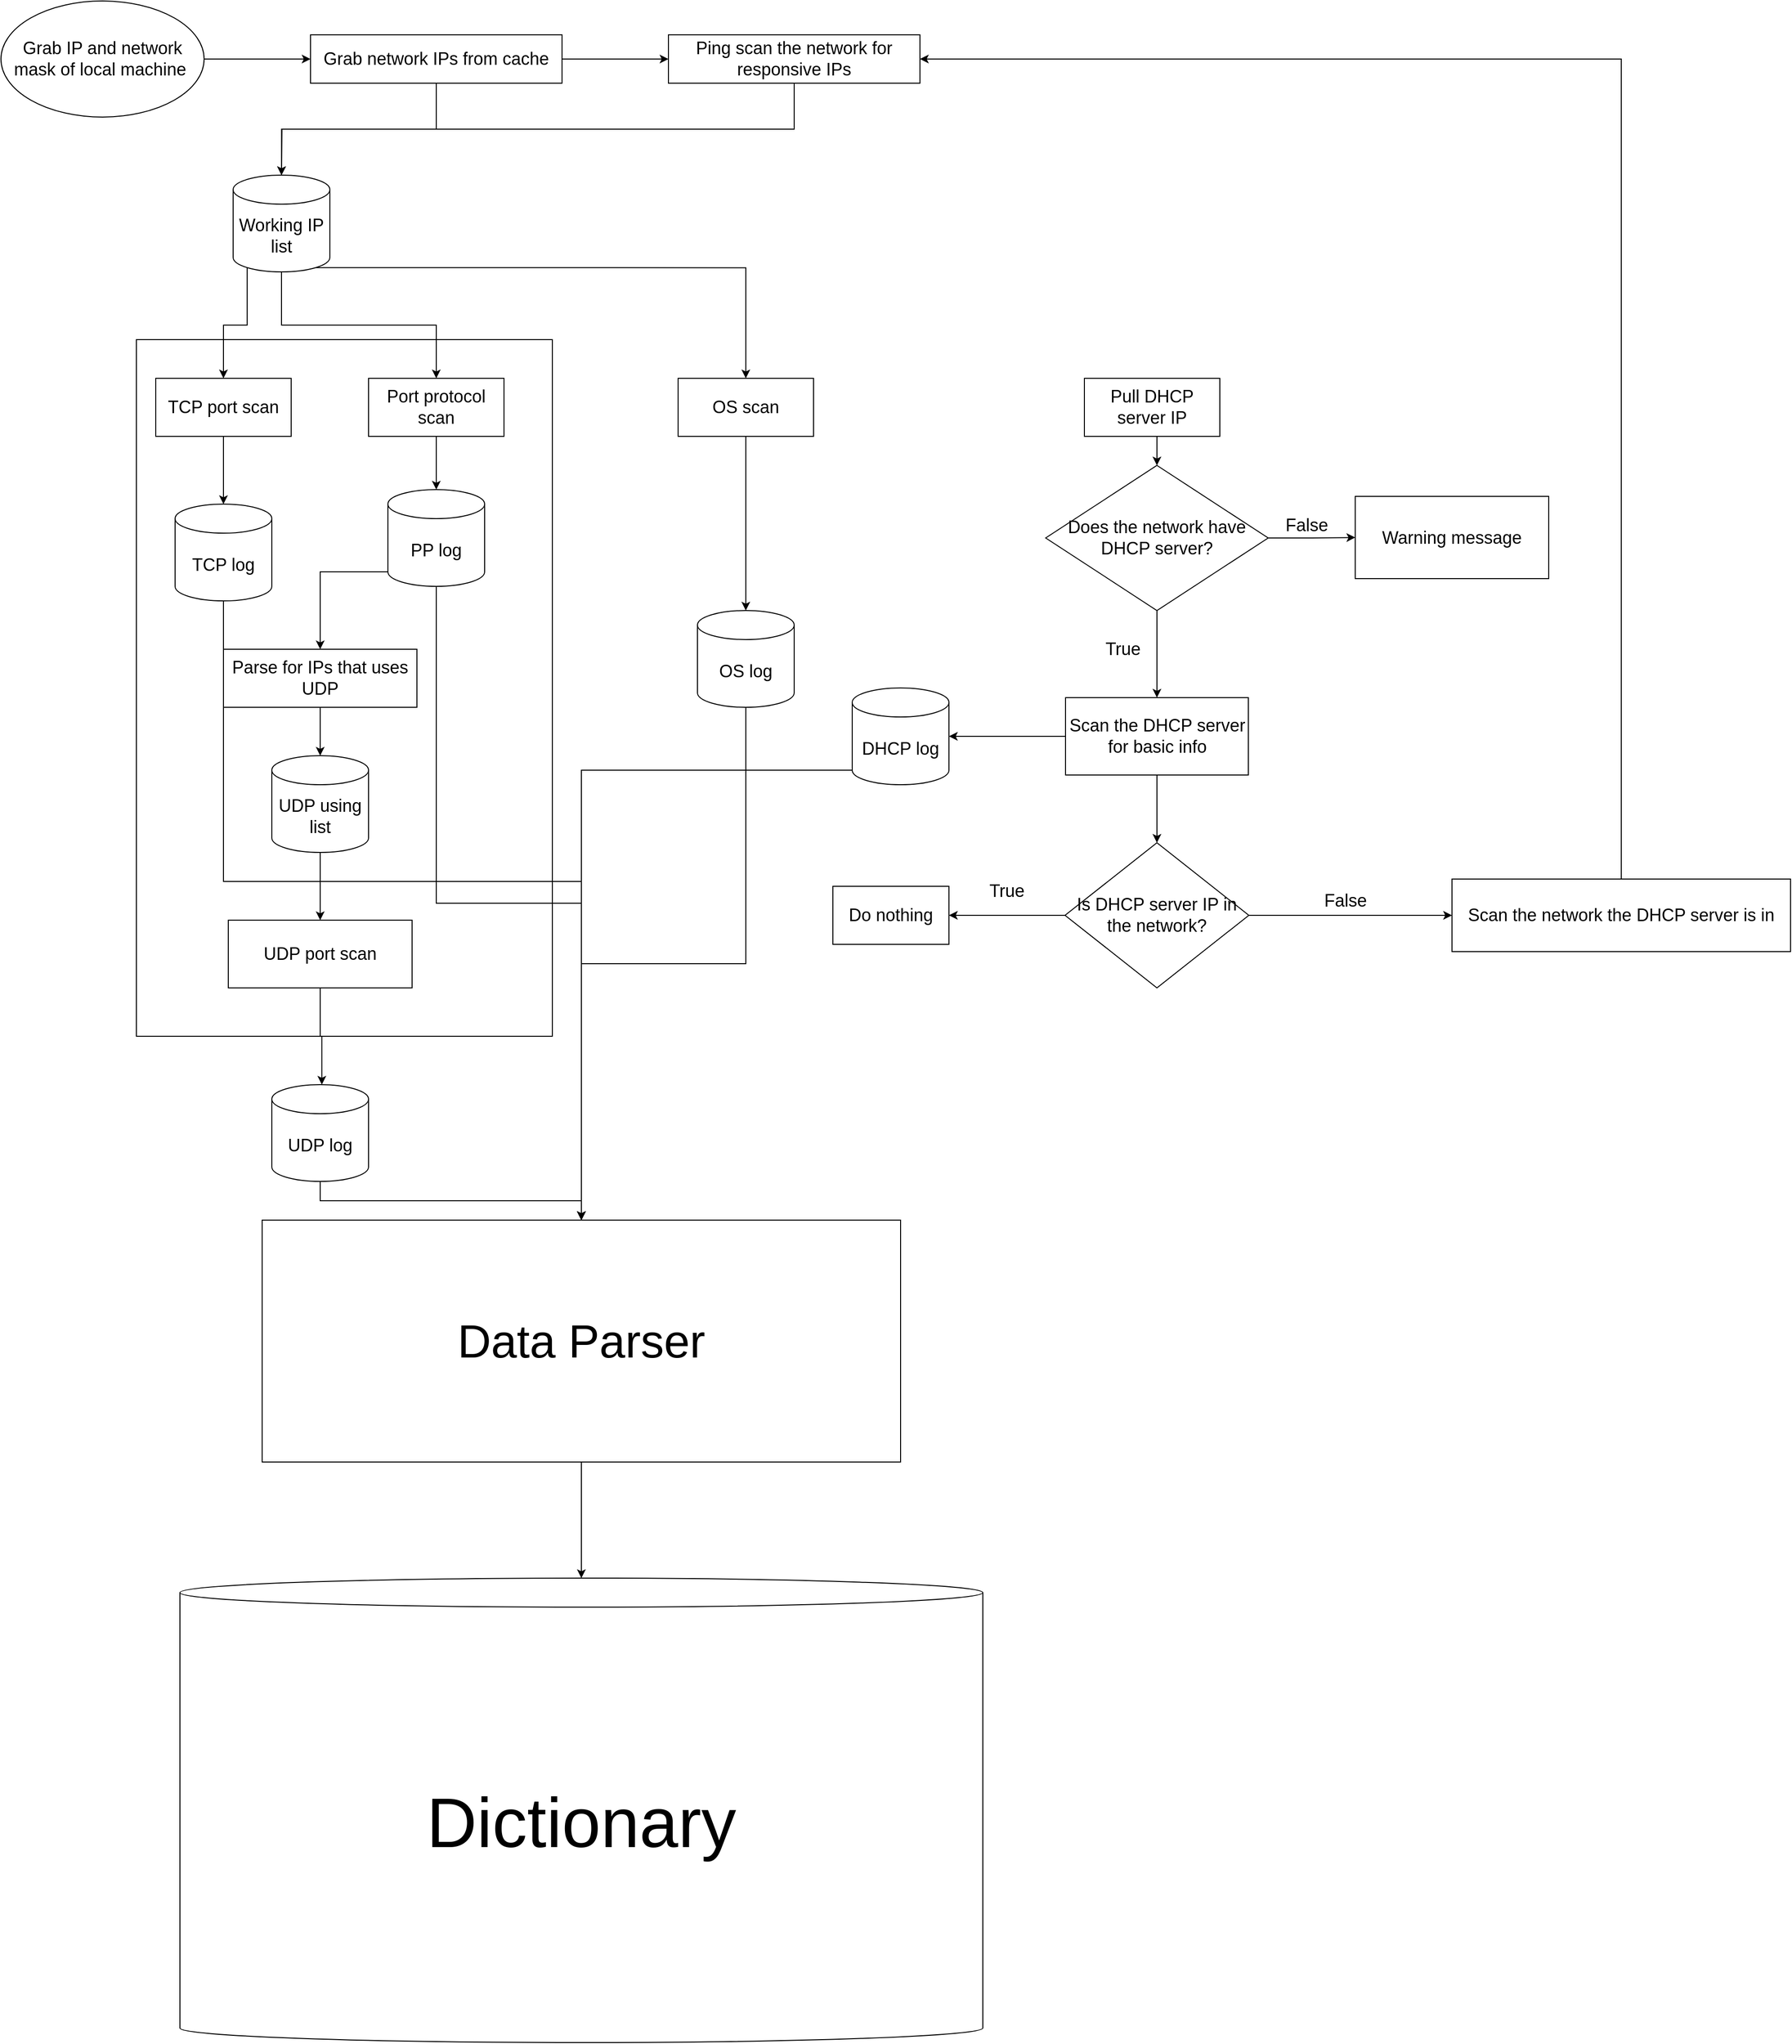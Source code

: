 <mxfile version="13.9.9" type="device"><diagram id="fcKBgYoPFcLBL658Hd3Y" name="第 1 页"><mxGraphModel dx="2528" dy="1184" grid="1" gridSize="10" guides="1" tooltips="1" connect="1" arrows="1" fold="1" page="1" pageScale="1" pageWidth="827" pageHeight="1169" math="0" shadow="0"><root><mxCell id="0"/><mxCell id="1" parent="0"/><mxCell id="c6gwGKJdJA9xKn9oDRa9-42" value="" style="rounded=0;whiteSpace=wrap;html=1;" parent="1" vertex="1"><mxGeometry x="440" y="380" width="430" height="720" as="geometry"/></mxCell><mxCell id="1AxPPNem9Uw8FBkgVJtk-5" style="edgeStyle=orthogonalEdgeStyle;rounded=0;orthogonalLoop=1;jettySize=auto;html=1;exitX=1;exitY=0.5;exitDx=0;exitDy=0;entryX=0;entryY=0.5;entryDx=0;entryDy=0;" edge="1" parent="1" source="c6gwGKJdJA9xKn9oDRa9-1" target="c6gwGKJdJA9xKn9oDRa9-5"><mxGeometry relative="1" as="geometry"/></mxCell><mxCell id="c6gwGKJdJA9xKn9oDRa9-1" value="&lt;font style=&quot;font-size: 18px&quot;&gt;Grab IP and network mask of local machine&amp;nbsp;&lt;br&gt;&lt;/font&gt;" style="ellipse;whiteSpace=wrap;html=1;" parent="1" vertex="1"><mxGeometry x="300" y="30" width="210" height="120" as="geometry"/></mxCell><mxCell id="1AxPPNem9Uw8FBkgVJtk-6" style="edgeStyle=orthogonalEdgeStyle;rounded=0;orthogonalLoop=1;jettySize=auto;html=1;exitX=0.5;exitY=1;exitDx=0;exitDy=0;" edge="1" parent="1" source="c6gwGKJdJA9xKn9oDRa9-5"><mxGeometry relative="1" as="geometry"><mxPoint x="590" y="210" as="targetPoint"/></mxGeometry></mxCell><mxCell id="1AxPPNem9Uw8FBkgVJtk-9" style="edgeStyle=orthogonalEdgeStyle;rounded=0;orthogonalLoop=1;jettySize=auto;html=1;exitX=1;exitY=0.5;exitDx=0;exitDy=0;entryX=0;entryY=0.5;entryDx=0;entryDy=0;" edge="1" parent="1" source="c6gwGKJdJA9xKn9oDRa9-5" target="c6gwGKJdJA9xKn9oDRa9-7"><mxGeometry relative="1" as="geometry"/></mxCell><mxCell id="c6gwGKJdJA9xKn9oDRa9-5" value="&lt;font style=&quot;font-size: 18px&quot;&gt;Grab network IPs from cache&lt;br&gt;&lt;/font&gt;" style="rounded=0;whiteSpace=wrap;html=1;" parent="1" vertex="1"><mxGeometry x="620" y="65" width="260" height="50" as="geometry"/></mxCell><mxCell id="c6gwGKJdJA9xKn9oDRa9-20" style="edgeStyle=orthogonalEdgeStyle;rounded=0;orthogonalLoop=1;jettySize=auto;html=1;exitX=0.145;exitY=1;exitDx=0;exitDy=-4.35;exitPerimeter=0;entryX=0.5;entryY=0;entryDx=0;entryDy=0;" parent="1" source="c6gwGKJdJA9xKn9oDRa9-11" target="c6gwGKJdJA9xKn9oDRa9-16" edge="1"><mxGeometry relative="1" as="geometry"/></mxCell><mxCell id="c6gwGKJdJA9xKn9oDRa9-21" style="edgeStyle=orthogonalEdgeStyle;rounded=0;orthogonalLoop=1;jettySize=auto;html=1;exitX=0.5;exitY=1;exitDx=0;exitDy=0;exitPerimeter=0;entryX=0.5;entryY=0;entryDx=0;entryDy=0;" parent="1" source="c6gwGKJdJA9xKn9oDRa9-11" target="c6gwGKJdJA9xKn9oDRa9-17" edge="1"><mxGeometry relative="1" as="geometry"/></mxCell><mxCell id="c6gwGKJdJA9xKn9oDRa9-22" style="edgeStyle=orthogonalEdgeStyle;rounded=0;orthogonalLoop=1;jettySize=auto;html=1;exitX=0.855;exitY=1;exitDx=0;exitDy=-4.35;exitPerimeter=0;entryX=0.5;entryY=0;entryDx=0;entryDy=0;" parent="1" source="c6gwGKJdJA9xKn9oDRa9-11" target="c6gwGKJdJA9xKn9oDRa9-18" edge="1"><mxGeometry relative="1" as="geometry"/></mxCell><mxCell id="c6gwGKJdJA9xKn9oDRa9-11" value="&lt;font style=&quot;font-size: 18px&quot;&gt;Working IP list&lt;/font&gt;" style="shape=cylinder3;whiteSpace=wrap;html=1;boundedLbl=1;backgroundOutline=1;size=15;" parent="1" vertex="1"><mxGeometry x="540" y="210" width="100" height="100" as="geometry"/></mxCell><mxCell id="c6gwGKJdJA9xKn9oDRa9-47" style="edgeStyle=orthogonalEdgeStyle;rounded=0;orthogonalLoop=1;jettySize=auto;html=1;exitX=0.5;exitY=1;exitDx=0;exitDy=0;entryX=0.5;entryY=0;entryDx=0;entryDy=0;" parent="1" source="c6gwGKJdJA9xKn9oDRa9-14" target="c6gwGKJdJA9xKn9oDRa9-46" edge="1"><mxGeometry relative="1" as="geometry"/></mxCell><mxCell id="c6gwGKJdJA9xKn9oDRa9-14" value="&lt;font style=&quot;font-size: 18px&quot;&gt;Pull DHCP server IP&lt;/font&gt;" style="rounded=0;whiteSpace=wrap;html=1;" parent="1" vertex="1"><mxGeometry x="1420" y="420" width="140" height="60" as="geometry"/></mxCell><mxCell id="c6gwGKJdJA9xKn9oDRa9-28" style="edgeStyle=orthogonalEdgeStyle;rounded=0;orthogonalLoop=1;jettySize=auto;html=1;exitX=0.5;exitY=1;exitDx=0;exitDy=0;entryX=0.5;entryY=0;entryDx=0;entryDy=0;entryPerimeter=0;" parent="1" source="c6gwGKJdJA9xKn9oDRa9-16" target="c6gwGKJdJA9xKn9oDRa9-27" edge="1"><mxGeometry relative="1" as="geometry"/></mxCell><mxCell id="c6gwGKJdJA9xKn9oDRa9-16" value="&lt;font style=&quot;font-size: 18px&quot;&gt;TCP port scan&lt;/font&gt;" style="rounded=0;whiteSpace=wrap;html=1;" parent="1" vertex="1"><mxGeometry x="460" y="420" width="140" height="60" as="geometry"/></mxCell><mxCell id="c6gwGKJdJA9xKn9oDRa9-31" style="edgeStyle=orthogonalEdgeStyle;rounded=0;orthogonalLoop=1;jettySize=auto;html=1;exitX=0.5;exitY=1;exitDx=0;exitDy=0;entryX=0.5;entryY=0;entryDx=0;entryDy=0;entryPerimeter=0;" parent="1" source="c6gwGKJdJA9xKn9oDRa9-17" target="c6gwGKJdJA9xKn9oDRa9-30" edge="1"><mxGeometry relative="1" as="geometry"/></mxCell><mxCell id="c6gwGKJdJA9xKn9oDRa9-17" value="&lt;font style=&quot;font-size: 18px&quot;&gt;Port protocol scan&lt;/font&gt;" style="rounded=0;whiteSpace=wrap;html=1;" parent="1" vertex="1"><mxGeometry x="680" y="420" width="140" height="60" as="geometry"/></mxCell><mxCell id="c6gwGKJdJA9xKn9oDRa9-44" style="edgeStyle=orthogonalEdgeStyle;rounded=0;orthogonalLoop=1;jettySize=auto;html=1;exitX=0.5;exitY=1;exitDx=0;exitDy=0;entryX=0.5;entryY=0;entryDx=0;entryDy=0;entryPerimeter=0;" parent="1" source="c6gwGKJdJA9xKn9oDRa9-18" target="c6gwGKJdJA9xKn9oDRa9-43" edge="1"><mxGeometry relative="1" as="geometry"/></mxCell><mxCell id="c6gwGKJdJA9xKn9oDRa9-18" value="&lt;span style=&quot;font-size: 18px&quot;&gt;OS scan&lt;/span&gt;" style="rounded=0;whiteSpace=wrap;html=1;" parent="1" vertex="1"><mxGeometry x="1000" y="420" width="140" height="60" as="geometry"/></mxCell><mxCell id="eOPWxwSxeP9AWmsO0sd6-3" style="edgeStyle=orthogonalEdgeStyle;rounded=0;orthogonalLoop=1;jettySize=auto;html=1;exitX=0.5;exitY=1;exitDx=0;exitDy=0;exitPerimeter=0;entryX=0.5;entryY=0;entryDx=0;entryDy=0;" parent="1" source="c6gwGKJdJA9xKn9oDRa9-27" target="eOPWxwSxeP9AWmsO0sd6-2" edge="1"><mxGeometry relative="1" as="geometry"><Array as="points"><mxPoint x="530" y="940"/><mxPoint x="900" y="940"/></Array></mxGeometry></mxCell><mxCell id="c6gwGKJdJA9xKn9oDRa9-27" value="&lt;span style=&quot;font-size: 18px&quot;&gt;TCP log&lt;/span&gt;" style="shape=cylinder3;whiteSpace=wrap;html=1;boundedLbl=1;backgroundOutline=1;size=15;" parent="1" vertex="1"><mxGeometry x="480" y="550" width="100" height="100" as="geometry"/></mxCell><mxCell id="c6gwGKJdJA9xKn9oDRa9-36" style="edgeStyle=orthogonalEdgeStyle;rounded=0;orthogonalLoop=1;jettySize=auto;html=1;exitX=0;exitY=1;exitDx=0;exitDy=-15;exitPerimeter=0;entryX=0.5;entryY=0;entryDx=0;entryDy=0;" parent="1" source="c6gwGKJdJA9xKn9oDRa9-30" target="c6gwGKJdJA9xKn9oDRa9-34" edge="1"><mxGeometry relative="1" as="geometry"/></mxCell><mxCell id="eOPWxwSxeP9AWmsO0sd6-4" style="edgeStyle=orthogonalEdgeStyle;rounded=0;orthogonalLoop=1;jettySize=auto;html=1;exitX=0.5;exitY=1;exitDx=0;exitDy=0;exitPerimeter=0;" parent="1" source="c6gwGKJdJA9xKn9oDRa9-30" target="eOPWxwSxeP9AWmsO0sd6-2" edge="1"><mxGeometry relative="1" as="geometry"/></mxCell><mxCell id="c6gwGKJdJA9xKn9oDRa9-30" value="&lt;font style=&quot;font-size: 18px&quot;&gt;PP log&lt;/font&gt;" style="shape=cylinder3;whiteSpace=wrap;html=1;boundedLbl=1;backgroundOutline=1;size=15;" parent="1" vertex="1"><mxGeometry x="700" y="535" width="100" height="100" as="geometry"/></mxCell><mxCell id="c6gwGKJdJA9xKn9oDRa9-39" style="edgeStyle=orthogonalEdgeStyle;rounded=0;orthogonalLoop=1;jettySize=auto;html=1;exitX=0.5;exitY=1;exitDx=0;exitDy=0;exitPerimeter=0;entryX=0.5;entryY=0;entryDx=0;entryDy=0;" parent="1" source="c6gwGKJdJA9xKn9oDRa9-33" target="c6gwGKJdJA9xKn9oDRa9-38" edge="1"><mxGeometry relative="1" as="geometry"/></mxCell><mxCell id="c6gwGKJdJA9xKn9oDRa9-33" value="&lt;font style=&quot;font-size: 18px&quot;&gt;UDP using list&lt;/font&gt;" style="shape=cylinder3;whiteSpace=wrap;html=1;boundedLbl=1;backgroundOutline=1;size=15;" parent="1" vertex="1"><mxGeometry x="580" y="810" width="100" height="100" as="geometry"/></mxCell><mxCell id="c6gwGKJdJA9xKn9oDRa9-37" style="edgeStyle=orthogonalEdgeStyle;rounded=0;orthogonalLoop=1;jettySize=auto;html=1;exitX=0.5;exitY=1;exitDx=0;exitDy=0;entryX=0.5;entryY=0;entryDx=0;entryDy=0;entryPerimeter=0;" parent="1" source="c6gwGKJdJA9xKn9oDRa9-34" target="c6gwGKJdJA9xKn9oDRa9-33" edge="1"><mxGeometry relative="1" as="geometry"/></mxCell><mxCell id="c6gwGKJdJA9xKn9oDRa9-34" value="&lt;font style=&quot;font-size: 18px&quot;&gt;Parse for IPs that uses UDP&lt;/font&gt;" style="rounded=0;whiteSpace=wrap;html=1;" parent="1" vertex="1"><mxGeometry x="530" y="700" width="200" height="60" as="geometry"/></mxCell><mxCell id="c6gwGKJdJA9xKn9oDRa9-41" style="edgeStyle=orthogonalEdgeStyle;rounded=0;orthogonalLoop=1;jettySize=auto;html=1;exitX=0.5;exitY=1;exitDx=0;exitDy=0;entryX=0.517;entryY=0;entryDx=0;entryDy=0;entryPerimeter=0;" parent="1" source="c6gwGKJdJA9xKn9oDRa9-38" target="c6gwGKJdJA9xKn9oDRa9-40" edge="1"><mxGeometry relative="1" as="geometry"/></mxCell><mxCell id="c6gwGKJdJA9xKn9oDRa9-38" value="&lt;font style=&quot;font-size: 18px&quot;&gt;UDP port scan&lt;/font&gt;" style="rounded=0;whiteSpace=wrap;html=1;" parent="1" vertex="1"><mxGeometry x="535" y="980" width="190" height="70" as="geometry"/></mxCell><mxCell id="eOPWxwSxeP9AWmsO0sd6-9" style="edgeStyle=orthogonalEdgeStyle;rounded=0;orthogonalLoop=1;jettySize=auto;html=1;exitX=0.5;exitY=1;exitDx=0;exitDy=0;exitPerimeter=0;" parent="1" source="c6gwGKJdJA9xKn9oDRa9-40" target="eOPWxwSxeP9AWmsO0sd6-2" edge="1"><mxGeometry relative="1" as="geometry"/></mxCell><mxCell id="c6gwGKJdJA9xKn9oDRa9-40" value="&lt;font style=&quot;font-size: 18px&quot;&gt;UDP log&lt;/font&gt;" style="shape=cylinder3;whiteSpace=wrap;html=1;boundedLbl=1;backgroundOutline=1;size=15;" parent="1" vertex="1"><mxGeometry x="580" y="1150" width="100" height="100" as="geometry"/></mxCell><mxCell id="eOPWxwSxeP9AWmsO0sd6-10" style="edgeStyle=orthogonalEdgeStyle;rounded=0;orthogonalLoop=1;jettySize=auto;html=1;exitX=0.5;exitY=1;exitDx=0;exitDy=0;exitPerimeter=0;entryX=0.5;entryY=0;entryDx=0;entryDy=0;" parent="1" source="c6gwGKJdJA9xKn9oDRa9-43" target="eOPWxwSxeP9AWmsO0sd6-2" edge="1"><mxGeometry relative="1" as="geometry"/></mxCell><mxCell id="c6gwGKJdJA9xKn9oDRa9-43" value="&lt;font style=&quot;font-size: 18px&quot;&gt;OS log&lt;/font&gt;" style="shape=cylinder3;whiteSpace=wrap;html=1;boundedLbl=1;backgroundOutline=1;size=15;" parent="1" vertex="1"><mxGeometry x="1020" y="660" width="100" height="100" as="geometry"/></mxCell><mxCell id="c6gwGKJdJA9xKn9oDRa9-48" style="edgeStyle=orthogonalEdgeStyle;rounded=0;orthogonalLoop=1;jettySize=auto;html=1;exitX=1;exitY=0.5;exitDx=0;exitDy=0;" parent="1" source="c6gwGKJdJA9xKn9oDRa9-46" target="c6gwGKJdJA9xKn9oDRa9-49" edge="1"><mxGeometry relative="1" as="geometry"><mxPoint x="1680" y="585.429" as="targetPoint"/></mxGeometry></mxCell><mxCell id="c6gwGKJdJA9xKn9oDRa9-51" style="edgeStyle=orthogonalEdgeStyle;rounded=0;orthogonalLoop=1;jettySize=auto;html=1;exitX=0.5;exitY=1;exitDx=0;exitDy=0;" parent="1" source="c6gwGKJdJA9xKn9oDRa9-46" target="c6gwGKJdJA9xKn9oDRa9-52" edge="1"><mxGeometry relative="1" as="geometry"><mxPoint x="1495.429" y="750.0" as="targetPoint"/></mxGeometry></mxCell><mxCell id="c6gwGKJdJA9xKn9oDRa9-46" value="&lt;font style=&quot;font-size: 18px&quot;&gt;Does the network have DHCP server?&lt;/font&gt;" style="rhombus;whiteSpace=wrap;html=1;" parent="1" vertex="1"><mxGeometry x="1380" y="510" width="230" height="150" as="geometry"/></mxCell><mxCell id="c6gwGKJdJA9xKn9oDRa9-49" value="&lt;font style=&quot;font-size: 18px&quot;&gt;Warning message&lt;/font&gt;" style="rounded=0;whiteSpace=wrap;html=1;" parent="1" vertex="1"><mxGeometry x="1700" y="542" width="200" height="85" as="geometry"/></mxCell><mxCell id="c6gwGKJdJA9xKn9oDRa9-50" value="&lt;font style=&quot;font-size: 18px&quot;&gt;False&lt;/font&gt;" style="text;html=1;strokeColor=none;fillColor=none;align=center;verticalAlign=middle;whiteSpace=wrap;rounded=0;" parent="1" vertex="1"><mxGeometry x="1600" y="542" width="100" height="60" as="geometry"/></mxCell><mxCell id="c6gwGKJdJA9xKn9oDRa9-55" style="edgeStyle=orthogonalEdgeStyle;rounded=0;orthogonalLoop=1;jettySize=auto;html=1;exitX=0;exitY=0.5;exitDx=0;exitDy=0;" parent="1" source="c6gwGKJdJA9xKn9oDRa9-52" target="c6gwGKJdJA9xKn9oDRa9-54" edge="1"><mxGeometry relative="1" as="geometry"/></mxCell><mxCell id="c6gwGKJdJA9xKn9oDRa9-57" style="edgeStyle=orthogonalEdgeStyle;rounded=0;orthogonalLoop=1;jettySize=auto;html=1;exitX=0.5;exitY=1;exitDx=0;exitDy=0;" parent="1" source="c6gwGKJdJA9xKn9oDRa9-52" target="c6gwGKJdJA9xKn9oDRa9-58" edge="1"><mxGeometry relative="1" as="geometry"><mxPoint x="1495.429" y="940.0" as="targetPoint"/></mxGeometry></mxCell><mxCell id="c6gwGKJdJA9xKn9oDRa9-52" value="&lt;font style=&quot;font-size: 18px&quot;&gt;Scan the DHCP server for basic info&lt;/font&gt;" style="rounded=0;whiteSpace=wrap;html=1;" parent="1" vertex="1"><mxGeometry x="1400.5" y="750" width="189" height="80" as="geometry"/></mxCell><mxCell id="eOPWxwSxeP9AWmsO0sd6-8" style="edgeStyle=orthogonalEdgeStyle;rounded=0;orthogonalLoop=1;jettySize=auto;html=1;exitX=0;exitY=1;exitDx=0;exitDy=-15;exitPerimeter=0;" parent="1" source="c6gwGKJdJA9xKn9oDRa9-54" target="eOPWxwSxeP9AWmsO0sd6-2" edge="1"><mxGeometry relative="1" as="geometry"/></mxCell><mxCell id="c6gwGKJdJA9xKn9oDRa9-54" value="&lt;font style=&quot;font-size: 18px&quot;&gt;DHCP log&lt;br&gt;&lt;/font&gt;" style="shape=cylinder3;whiteSpace=wrap;html=1;boundedLbl=1;backgroundOutline=1;size=15;" parent="1" vertex="1"><mxGeometry x="1180" y="740" width="100" height="100" as="geometry"/></mxCell><mxCell id="1AxPPNem9Uw8FBkgVJtk-1" style="edgeStyle=orthogonalEdgeStyle;rounded=0;orthogonalLoop=1;jettySize=auto;html=1;exitX=0;exitY=0.5;exitDx=0;exitDy=0;" edge="1" parent="1" source="c6gwGKJdJA9xKn9oDRa9-58" target="c6gwGKJdJA9xKn9oDRa9-61"><mxGeometry relative="1" as="geometry"/></mxCell><mxCell id="1AxPPNem9Uw8FBkgVJtk-2" style="edgeStyle=orthogonalEdgeStyle;rounded=0;orthogonalLoop=1;jettySize=auto;html=1;exitX=1;exitY=0.5;exitDx=0;exitDy=0;entryX=0;entryY=0.5;entryDx=0;entryDy=0;" edge="1" parent="1" source="c6gwGKJdJA9xKn9oDRa9-58" target="c6gwGKJdJA9xKn9oDRa9-64"><mxGeometry relative="1" as="geometry"/></mxCell><mxCell id="c6gwGKJdJA9xKn9oDRa9-58" value="&lt;font style=&quot;font-size: 18px&quot;&gt;Is DHCP server IP in the network?&lt;/font&gt;" style="rhombus;whiteSpace=wrap;html=1;" parent="1" vertex="1"><mxGeometry x="1400" y="900" width="190" height="150" as="geometry"/></mxCell><mxCell id="c6gwGKJdJA9xKn9oDRa9-59" value="&lt;font style=&quot;font-size: 18px&quot;&gt;True&lt;/font&gt;" style="text;html=1;strokeColor=none;fillColor=none;align=center;verticalAlign=middle;whiteSpace=wrap;rounded=0;" parent="1" vertex="1"><mxGeometry x="1410" y="670" width="100" height="60" as="geometry"/></mxCell><mxCell id="c6gwGKJdJA9xKn9oDRa9-61" value="&lt;font style=&quot;font-size: 18px&quot;&gt;Do nothing&lt;/font&gt;" style="rounded=0;whiteSpace=wrap;html=1;" parent="1" vertex="1"><mxGeometry x="1160" y="944.998" width="120" height="60" as="geometry"/></mxCell><mxCell id="c6gwGKJdJA9xKn9oDRa9-63" value="&lt;font style=&quot;font-size: 18px&quot;&gt;True&lt;/font&gt;" style="text;html=1;strokeColor=none;fillColor=none;align=center;verticalAlign=middle;whiteSpace=wrap;rounded=0;" parent="1" vertex="1"><mxGeometry x="1290" y="920" width="100" height="60" as="geometry"/></mxCell><mxCell id="1AxPPNem9Uw8FBkgVJtk-10" style="edgeStyle=orthogonalEdgeStyle;rounded=0;orthogonalLoop=1;jettySize=auto;html=1;exitX=0.5;exitY=0;exitDx=0;exitDy=0;entryX=1;entryY=0.5;entryDx=0;entryDy=0;" edge="1" parent="1" source="c6gwGKJdJA9xKn9oDRa9-64" target="c6gwGKJdJA9xKn9oDRa9-7"><mxGeometry relative="1" as="geometry"/></mxCell><mxCell id="c6gwGKJdJA9xKn9oDRa9-64" value="&lt;font style=&quot;font-size: 18px&quot;&gt;Scan the network the DHCP server is in&lt;/font&gt;" style="rounded=0;whiteSpace=wrap;html=1;" parent="1" vertex="1"><mxGeometry x="1800" y="937.5" width="350" height="75" as="geometry"/></mxCell><mxCell id="c6gwGKJdJA9xKn9oDRa9-66" value="&lt;font style=&quot;font-size: 18px&quot;&gt;False&lt;/font&gt;" style="text;html=1;strokeColor=none;fillColor=none;align=center;verticalAlign=middle;whiteSpace=wrap;rounded=0;" parent="1" vertex="1"><mxGeometry x="1640" y="930" width="100" height="60" as="geometry"/></mxCell><mxCell id="eOPWxwSxeP9AWmsO0sd6-12" style="edgeStyle=orthogonalEdgeStyle;rounded=0;orthogonalLoop=1;jettySize=auto;html=1;exitX=0.5;exitY=1;exitDx=0;exitDy=0;entryX=0.5;entryY=0;entryDx=0;entryDy=0;entryPerimeter=0;" parent="1" source="eOPWxwSxeP9AWmsO0sd6-2" target="eOPWxwSxeP9AWmsO0sd6-11" edge="1"><mxGeometry relative="1" as="geometry"/></mxCell><mxCell id="eOPWxwSxeP9AWmsO0sd6-2" value="&lt;font style=&quot;font-size: 48px&quot;&gt;Data Parser&lt;/font&gt;" style="rounded=0;whiteSpace=wrap;html=1;" parent="1" vertex="1"><mxGeometry x="570" y="1290" width="660" height="250" as="geometry"/></mxCell><mxCell id="eOPWxwSxeP9AWmsO0sd6-11" value="&lt;font style=&quot;font-size: 72px&quot;&gt;Dictionary&lt;/font&gt;" style="shape=cylinder3;whiteSpace=wrap;html=1;boundedLbl=1;backgroundOutline=1;size=15;" parent="1" vertex="1"><mxGeometry x="485" y="1660" width="830" height="480" as="geometry"/></mxCell><mxCell id="1AxPPNem9Uw8FBkgVJtk-7" style="edgeStyle=orthogonalEdgeStyle;rounded=0;orthogonalLoop=1;jettySize=auto;html=1;exitX=0.5;exitY=1;exitDx=0;exitDy=0;entryX=0.5;entryY=0;entryDx=0;entryDy=0;entryPerimeter=0;" edge="1" parent="1" source="c6gwGKJdJA9xKn9oDRa9-7" target="c6gwGKJdJA9xKn9oDRa9-11"><mxGeometry relative="1" as="geometry"/></mxCell><mxCell id="c6gwGKJdJA9xKn9oDRa9-7" value="&lt;font style=&quot;font-size: 18px&quot;&gt;Ping scan the network for responsive IPs&lt;/font&gt;" style="rounded=0;whiteSpace=wrap;html=1;" parent="1" vertex="1"><mxGeometry x="990" y="65" width="260" height="50" as="geometry"/></mxCell></root></mxGraphModel></diagram></mxfile>
